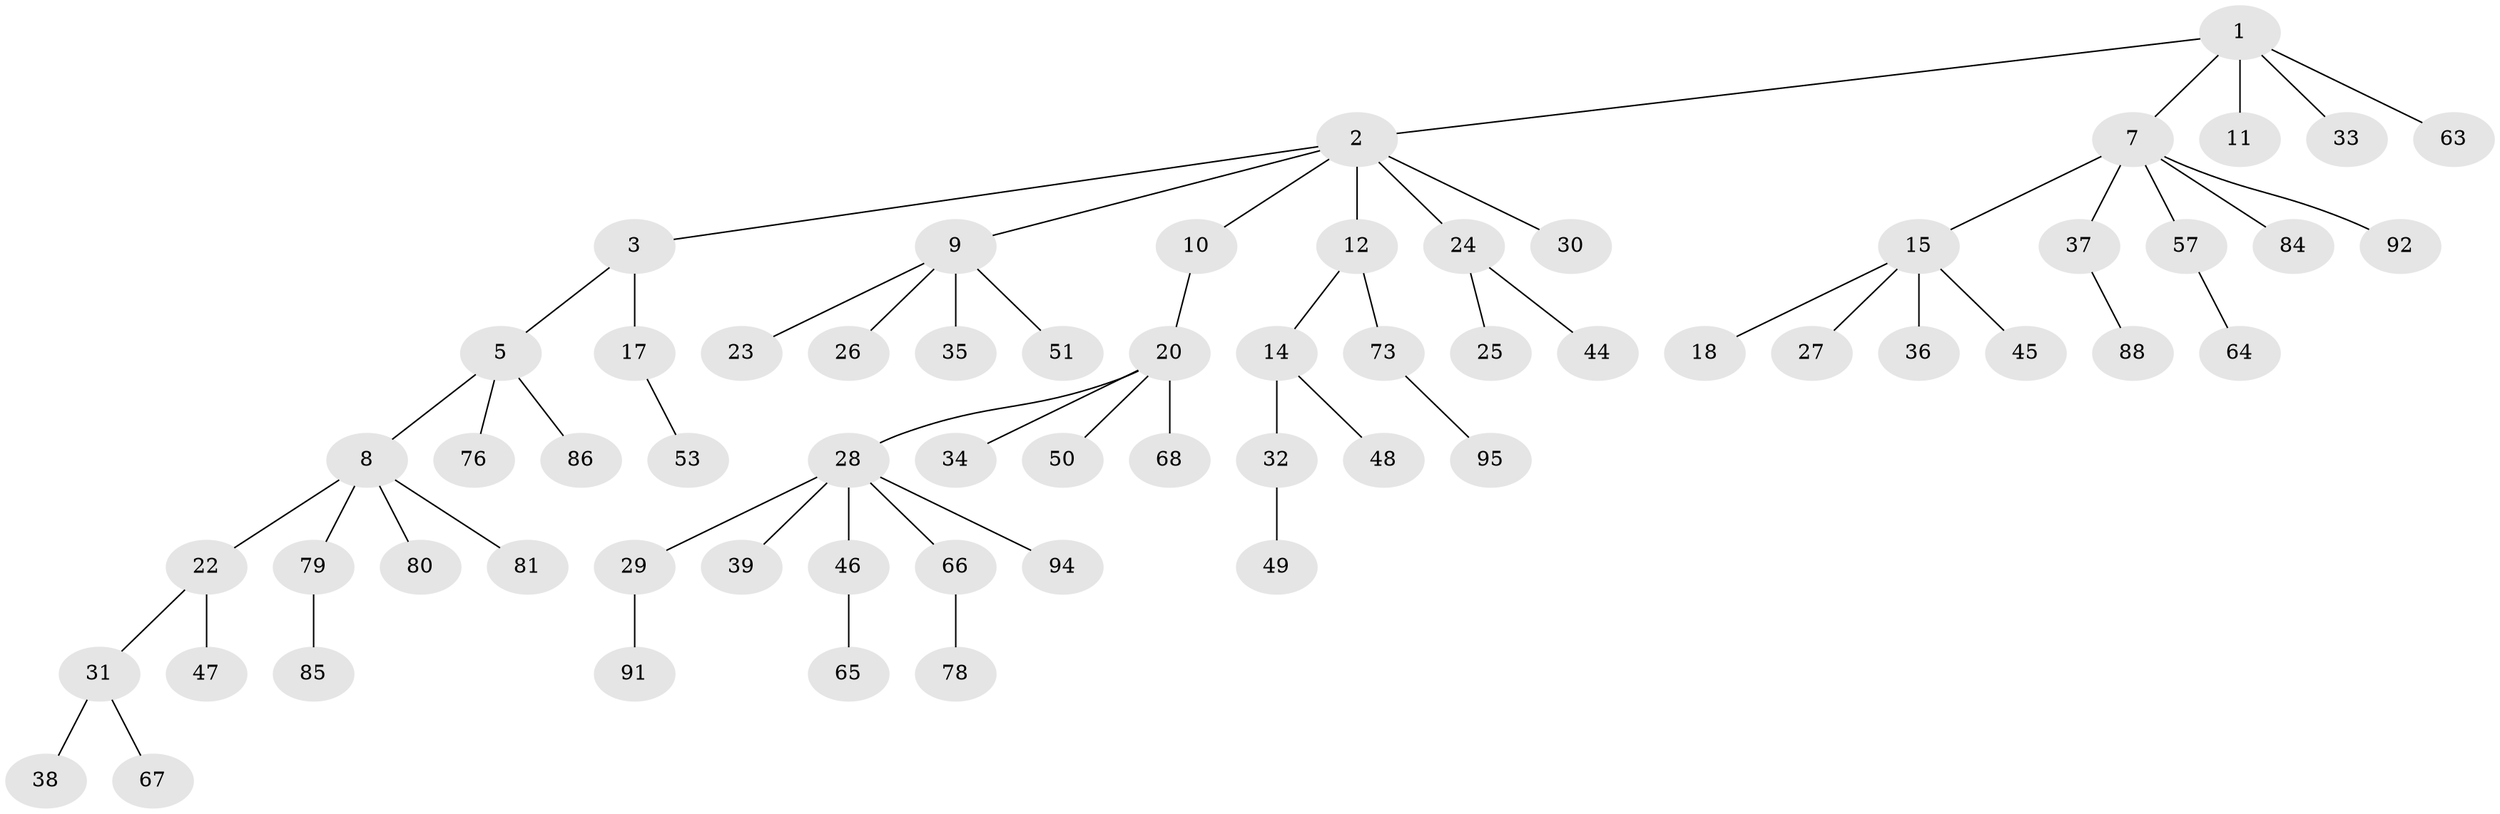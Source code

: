 // Generated by graph-tools (version 1.1) at 2025/52/02/27/25 19:52:12]
// undirected, 63 vertices, 62 edges
graph export_dot {
graph [start="1"]
  node [color=gray90,style=filled];
  1 [super="+4"];
  2 [super="+6"];
  3 [super="+62"];
  5 [super="+21"];
  7 [super="+72"];
  8 [super="+87"];
  9 [super="+13"];
  10 [super="+40"];
  11;
  12;
  14;
  15 [super="+16"];
  17 [super="+19"];
  18 [super="+54"];
  20 [super="+42"];
  22;
  23;
  24 [super="+61"];
  25 [super="+43"];
  26;
  27 [super="+71"];
  28 [super="+41"];
  29 [super="+58"];
  30 [super="+52"];
  31 [super="+56"];
  32 [super="+75"];
  33;
  34;
  35 [super="+55"];
  36;
  37 [super="+69"];
  38;
  39 [super="+77"];
  44 [super="+70"];
  45;
  46;
  47;
  48 [super="+59"];
  49 [super="+74"];
  50;
  51 [super="+83"];
  53 [super="+60"];
  57 [super="+82"];
  63;
  64;
  65;
  66 [super="+89"];
  67;
  68;
  73 [super="+90"];
  76;
  78;
  79;
  80;
  81;
  84;
  85 [super="+93"];
  86;
  88;
  91;
  92;
  94;
  95;
  1 -- 2;
  1 -- 11;
  1 -- 33;
  1 -- 63;
  1 -- 7;
  2 -- 3;
  2 -- 10;
  2 -- 12;
  2 -- 24;
  2 -- 9;
  2 -- 30;
  3 -- 5;
  3 -- 17;
  5 -- 8;
  5 -- 76;
  5 -- 86;
  7 -- 15;
  7 -- 37;
  7 -- 57;
  7 -- 92;
  7 -- 84;
  8 -- 22;
  8 -- 79;
  8 -- 80;
  8 -- 81;
  9 -- 23;
  9 -- 26;
  9 -- 51;
  9 -- 35;
  10 -- 20;
  12 -- 14;
  12 -- 73;
  14 -- 32;
  14 -- 48;
  15 -- 27;
  15 -- 36;
  15 -- 45;
  15 -- 18;
  17 -- 53;
  20 -- 28;
  20 -- 34;
  20 -- 50;
  20 -- 68;
  22 -- 31;
  22 -- 47;
  24 -- 25;
  24 -- 44;
  28 -- 29;
  28 -- 39;
  28 -- 46;
  28 -- 94;
  28 -- 66;
  29 -- 91;
  31 -- 38;
  31 -- 67;
  32 -- 49;
  37 -- 88;
  46 -- 65;
  57 -- 64;
  66 -- 78;
  73 -- 95;
  79 -- 85;
}
